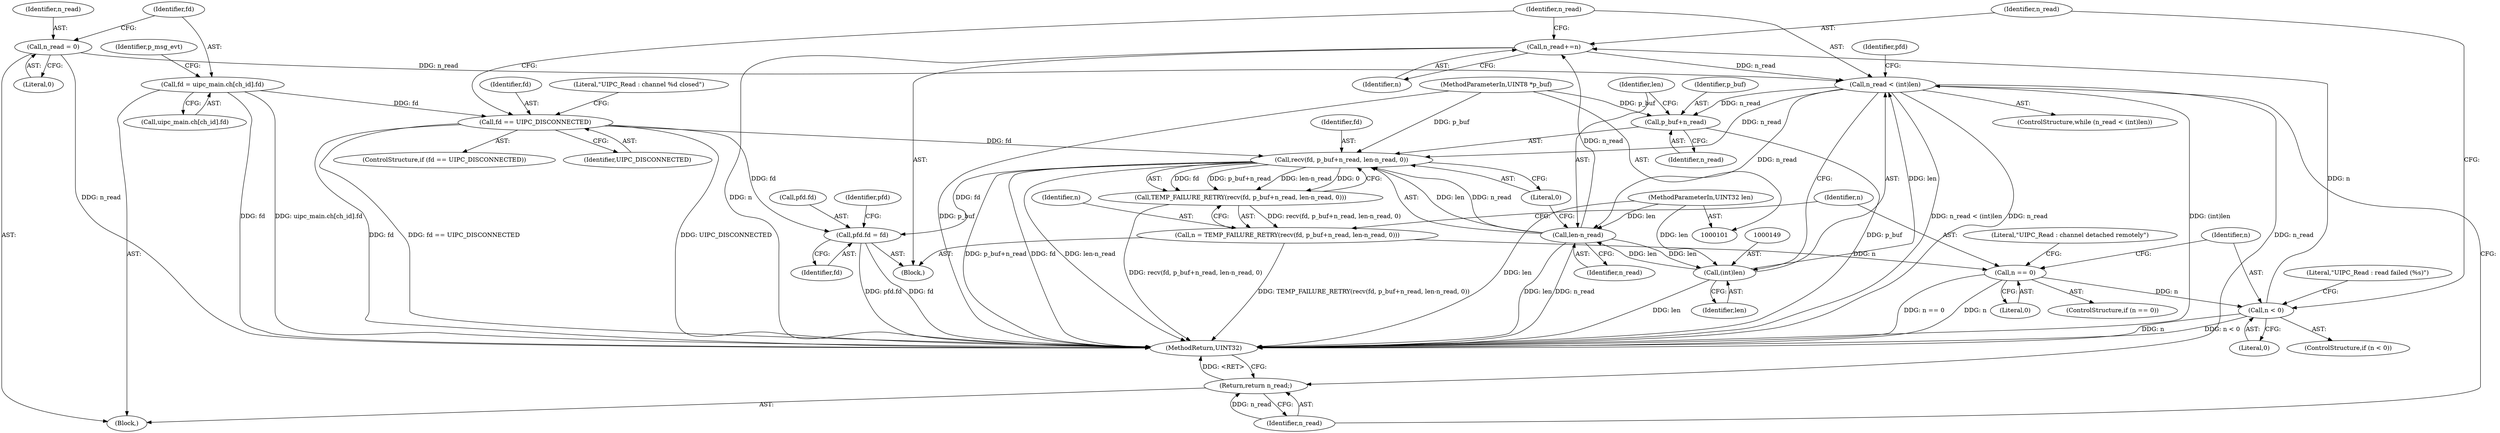 digraph "0_Android_472271b153c5dc53c28beac55480a8d8434b2d5c_70@API" {
"1000243" [label="(Call,n_read+=n)"];
"1000233" [label="(Call,n < 0)"];
"1000220" [label="(Call,n == 0)"];
"1000207" [label="(Call,n = TEMP_FAILURE_RETRY(recv(fd, p_buf+n_read, len-n_read, 0)))"];
"1000209" [label="(Call,TEMP_FAILURE_RETRY(recv(fd, p_buf+n_read, len-n_read, 0)))"];
"1000210" [label="(Call,recv(fd, p_buf+n_read, len-n_read, 0))"];
"1000136" [label="(Call,fd == UIPC_DISCONNECTED)"];
"1000113" [label="(Call,fd = uipc_main.ch[ch_id].fd)"];
"1000104" [label="(MethodParameterIn,UINT8 *p_buf)"];
"1000146" [label="(Call,n_read < (int)len)"];
"1000109" [label="(Call,n_read = 0)"];
"1000243" [label="(Call,n_read+=n)"];
"1000215" [label="(Call,len-n_read)"];
"1000148" [label="(Call,(int)len)"];
"1000105" [label="(MethodParameterIn,UINT32 len)"];
"1000152" [label="(Call,pfd.fd = fd)"];
"1000212" [label="(Call,p_buf+n_read)"];
"1000246" [label="(Return,return n_read;)"];
"1000153" [label="(Call,pfd.fd)"];
"1000238" [label="(Literal,\"UIPC_Read : read failed (%s)\")"];
"1000210" [label="(Call,recv(fd, p_buf+n_read, len-n_read, 0))"];
"1000146" [label="(Call,n_read < (int)len)"];
"1000148" [label="(Call,(int)len)"];
"1000233" [label="(Call,n < 0)"];
"1000159" [label="(Identifier,pfd)"];
"1000248" [label="(MethodReturn,UINT32)"];
"1000152" [label="(Call,pfd.fd = fd)"];
"1000244" [label="(Identifier,n_read)"];
"1000208" [label="(Identifier,n)"];
"1000216" [label="(Identifier,len)"];
"1000124" [label="(Identifier,p_msg_evt)"];
"1000114" [label="(Identifier,fd)"];
"1000209" [label="(Call,TEMP_FAILURE_RETRY(recv(fd, p_buf+n_read, len-n_read, 0)))"];
"1000104" [label="(MethodParameterIn,UINT8 *p_buf)"];
"1000232" [label="(ControlStructure,if (n < 0))"];
"1000222" [label="(Literal,0)"];
"1000212" [label="(Call,p_buf+n_read)"];
"1000145" [label="(ControlStructure,while (n_read < (int)len))"];
"1000225" [label="(Literal,\"UIPC_Read : channel detached remotely\")"];
"1000111" [label="(Literal,0)"];
"1000214" [label="(Identifier,n_read)"];
"1000218" [label="(Literal,0)"];
"1000151" [label="(Block,)"];
"1000234" [label="(Identifier,n)"];
"1000215" [label="(Call,len-n_read)"];
"1000156" [label="(Identifier,fd)"];
"1000135" [label="(ControlStructure,if (fd == UIPC_DISCONNECTED))"];
"1000136" [label="(Call,fd == UIPC_DISCONNECTED)"];
"1000150" [label="(Identifier,len)"];
"1000243" [label="(Call,n_read+=n)"];
"1000137" [label="(Identifier,fd)"];
"1000217" [label="(Identifier,n_read)"];
"1000247" [label="(Identifier,n_read)"];
"1000235" [label="(Literal,0)"];
"1000219" [label="(ControlStructure,if (n == 0))"];
"1000220" [label="(Call,n == 0)"];
"1000106" [label="(Block,)"];
"1000105" [label="(MethodParameterIn,UINT32 len)"];
"1000211" [label="(Identifier,fd)"];
"1000221" [label="(Identifier,n)"];
"1000141" [label="(Literal,\"UIPC_Read : channel %d closed\")"];
"1000245" [label="(Identifier,n)"];
"1000154" [label="(Identifier,pfd)"];
"1000246" [label="(Return,return n_read;)"];
"1000213" [label="(Identifier,p_buf)"];
"1000109" [label="(Call,n_read = 0)"];
"1000138" [label="(Identifier,UIPC_DISCONNECTED)"];
"1000147" [label="(Identifier,n_read)"];
"1000110" [label="(Identifier,n_read)"];
"1000115" [label="(Call,uipc_main.ch[ch_id].fd)"];
"1000113" [label="(Call,fd = uipc_main.ch[ch_id].fd)"];
"1000207" [label="(Call,n = TEMP_FAILURE_RETRY(recv(fd, p_buf+n_read, len-n_read, 0)))"];
"1000243" -> "1000151"  [label="AST: "];
"1000243" -> "1000245"  [label="CFG: "];
"1000244" -> "1000243"  [label="AST: "];
"1000245" -> "1000243"  [label="AST: "];
"1000147" -> "1000243"  [label="CFG: "];
"1000243" -> "1000248"  [label="DDG: n"];
"1000243" -> "1000146"  [label="DDG: n_read"];
"1000233" -> "1000243"  [label="DDG: n"];
"1000215" -> "1000243"  [label="DDG: n_read"];
"1000233" -> "1000232"  [label="AST: "];
"1000233" -> "1000235"  [label="CFG: "];
"1000234" -> "1000233"  [label="AST: "];
"1000235" -> "1000233"  [label="AST: "];
"1000238" -> "1000233"  [label="CFG: "];
"1000244" -> "1000233"  [label="CFG: "];
"1000233" -> "1000248"  [label="DDG: n < 0"];
"1000233" -> "1000248"  [label="DDG: n"];
"1000220" -> "1000233"  [label="DDG: n"];
"1000220" -> "1000219"  [label="AST: "];
"1000220" -> "1000222"  [label="CFG: "];
"1000221" -> "1000220"  [label="AST: "];
"1000222" -> "1000220"  [label="AST: "];
"1000225" -> "1000220"  [label="CFG: "];
"1000234" -> "1000220"  [label="CFG: "];
"1000220" -> "1000248"  [label="DDG: n"];
"1000220" -> "1000248"  [label="DDG: n == 0"];
"1000207" -> "1000220"  [label="DDG: n"];
"1000207" -> "1000151"  [label="AST: "];
"1000207" -> "1000209"  [label="CFG: "];
"1000208" -> "1000207"  [label="AST: "];
"1000209" -> "1000207"  [label="AST: "];
"1000221" -> "1000207"  [label="CFG: "];
"1000207" -> "1000248"  [label="DDG: TEMP_FAILURE_RETRY(recv(fd, p_buf+n_read, len-n_read, 0))"];
"1000209" -> "1000207"  [label="DDG: recv(fd, p_buf+n_read, len-n_read, 0)"];
"1000209" -> "1000210"  [label="CFG: "];
"1000210" -> "1000209"  [label="AST: "];
"1000209" -> "1000248"  [label="DDG: recv(fd, p_buf+n_read, len-n_read, 0)"];
"1000210" -> "1000209"  [label="DDG: fd"];
"1000210" -> "1000209"  [label="DDG: p_buf+n_read"];
"1000210" -> "1000209"  [label="DDG: len-n_read"];
"1000210" -> "1000209"  [label="DDG: 0"];
"1000210" -> "1000218"  [label="CFG: "];
"1000211" -> "1000210"  [label="AST: "];
"1000212" -> "1000210"  [label="AST: "];
"1000215" -> "1000210"  [label="AST: "];
"1000218" -> "1000210"  [label="AST: "];
"1000210" -> "1000248"  [label="DDG: p_buf+n_read"];
"1000210" -> "1000248"  [label="DDG: fd"];
"1000210" -> "1000248"  [label="DDG: len-n_read"];
"1000210" -> "1000152"  [label="DDG: fd"];
"1000136" -> "1000210"  [label="DDG: fd"];
"1000104" -> "1000210"  [label="DDG: p_buf"];
"1000146" -> "1000210"  [label="DDG: n_read"];
"1000215" -> "1000210"  [label="DDG: len"];
"1000215" -> "1000210"  [label="DDG: n_read"];
"1000136" -> "1000135"  [label="AST: "];
"1000136" -> "1000138"  [label="CFG: "];
"1000137" -> "1000136"  [label="AST: "];
"1000138" -> "1000136"  [label="AST: "];
"1000141" -> "1000136"  [label="CFG: "];
"1000147" -> "1000136"  [label="CFG: "];
"1000136" -> "1000248"  [label="DDG: fd == UIPC_DISCONNECTED"];
"1000136" -> "1000248"  [label="DDG: UIPC_DISCONNECTED"];
"1000136" -> "1000248"  [label="DDG: fd"];
"1000113" -> "1000136"  [label="DDG: fd"];
"1000136" -> "1000152"  [label="DDG: fd"];
"1000113" -> "1000106"  [label="AST: "];
"1000113" -> "1000115"  [label="CFG: "];
"1000114" -> "1000113"  [label="AST: "];
"1000115" -> "1000113"  [label="AST: "];
"1000124" -> "1000113"  [label="CFG: "];
"1000113" -> "1000248"  [label="DDG: fd"];
"1000113" -> "1000248"  [label="DDG: uipc_main.ch[ch_id].fd"];
"1000104" -> "1000101"  [label="AST: "];
"1000104" -> "1000248"  [label="DDG: p_buf"];
"1000104" -> "1000212"  [label="DDG: p_buf"];
"1000146" -> "1000145"  [label="AST: "];
"1000146" -> "1000148"  [label="CFG: "];
"1000147" -> "1000146"  [label="AST: "];
"1000148" -> "1000146"  [label="AST: "];
"1000154" -> "1000146"  [label="CFG: "];
"1000247" -> "1000146"  [label="CFG: "];
"1000146" -> "1000248"  [label="DDG: (int)len"];
"1000146" -> "1000248"  [label="DDG: n_read < (int)len"];
"1000146" -> "1000248"  [label="DDG: n_read"];
"1000109" -> "1000146"  [label="DDG: n_read"];
"1000148" -> "1000146"  [label="DDG: len"];
"1000146" -> "1000212"  [label="DDG: n_read"];
"1000146" -> "1000215"  [label="DDG: n_read"];
"1000146" -> "1000246"  [label="DDG: n_read"];
"1000109" -> "1000106"  [label="AST: "];
"1000109" -> "1000111"  [label="CFG: "];
"1000110" -> "1000109"  [label="AST: "];
"1000111" -> "1000109"  [label="AST: "];
"1000114" -> "1000109"  [label="CFG: "];
"1000109" -> "1000248"  [label="DDG: n_read"];
"1000215" -> "1000217"  [label="CFG: "];
"1000216" -> "1000215"  [label="AST: "];
"1000217" -> "1000215"  [label="AST: "];
"1000218" -> "1000215"  [label="CFG: "];
"1000215" -> "1000248"  [label="DDG: len"];
"1000215" -> "1000248"  [label="DDG: n_read"];
"1000215" -> "1000148"  [label="DDG: len"];
"1000148" -> "1000215"  [label="DDG: len"];
"1000105" -> "1000215"  [label="DDG: len"];
"1000148" -> "1000150"  [label="CFG: "];
"1000149" -> "1000148"  [label="AST: "];
"1000150" -> "1000148"  [label="AST: "];
"1000148" -> "1000248"  [label="DDG: len"];
"1000105" -> "1000148"  [label="DDG: len"];
"1000105" -> "1000101"  [label="AST: "];
"1000105" -> "1000248"  [label="DDG: len"];
"1000152" -> "1000151"  [label="AST: "];
"1000152" -> "1000156"  [label="CFG: "];
"1000153" -> "1000152"  [label="AST: "];
"1000156" -> "1000152"  [label="AST: "];
"1000159" -> "1000152"  [label="CFG: "];
"1000152" -> "1000248"  [label="DDG: pfd.fd"];
"1000152" -> "1000248"  [label="DDG: fd"];
"1000212" -> "1000214"  [label="CFG: "];
"1000213" -> "1000212"  [label="AST: "];
"1000214" -> "1000212"  [label="AST: "];
"1000216" -> "1000212"  [label="CFG: "];
"1000212" -> "1000248"  [label="DDG: p_buf"];
"1000246" -> "1000106"  [label="AST: "];
"1000246" -> "1000247"  [label="CFG: "];
"1000247" -> "1000246"  [label="AST: "];
"1000248" -> "1000246"  [label="CFG: "];
"1000246" -> "1000248"  [label="DDG: <RET>"];
"1000247" -> "1000246"  [label="DDG: n_read"];
}
